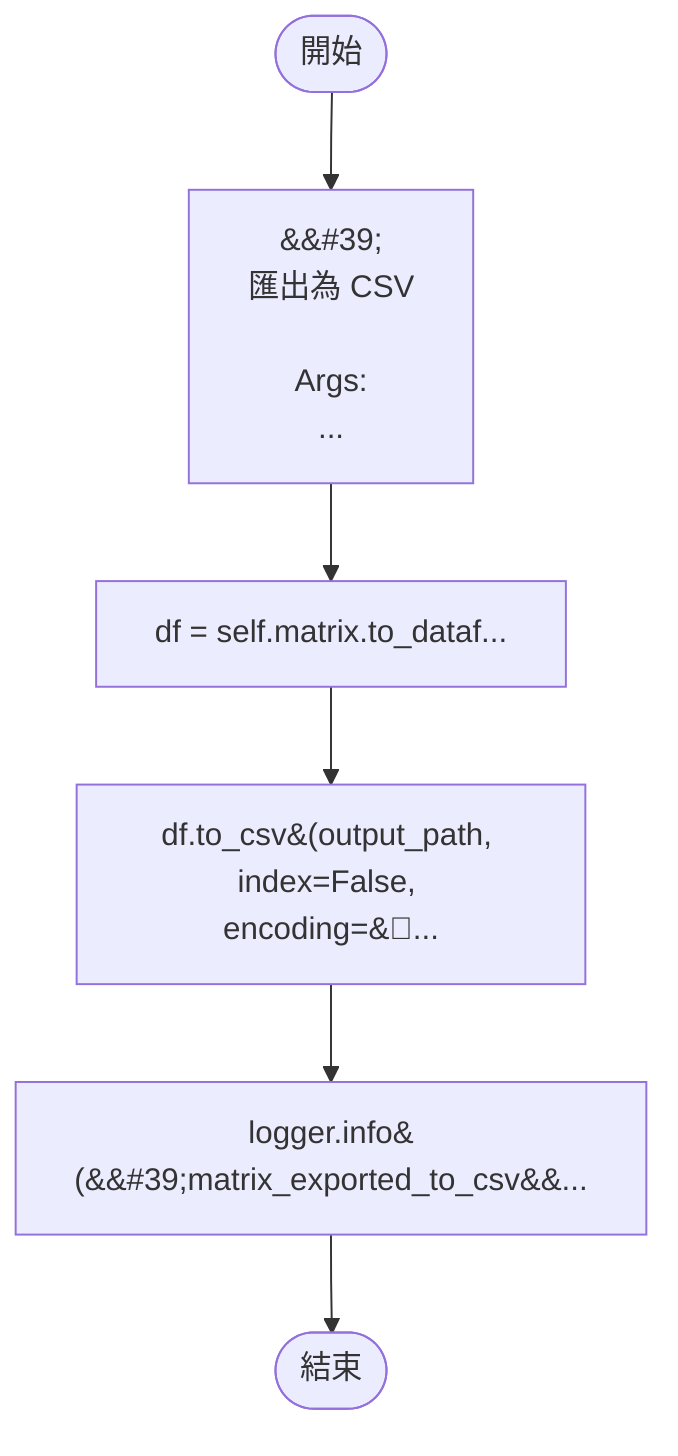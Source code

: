 flowchart TB
    n1([開始])
    n2([結束])
    n3[&amp;&#35;39;\n        匯出為 CSV\n\n        Args:\n        ...]
    n4[df = self.matrix.to_dataf...]
    n5[df.to_csv&#40;output_path, index=False, encoding=&amp;&#3...]
    n6[logger.info&#40;&amp;&#35;39;matrix_exported_to_csv&amp;&...]
    n1 --> n3
    n3 --> n4
    n4 --> n5
    n5 --> n6
    n6 --> n2